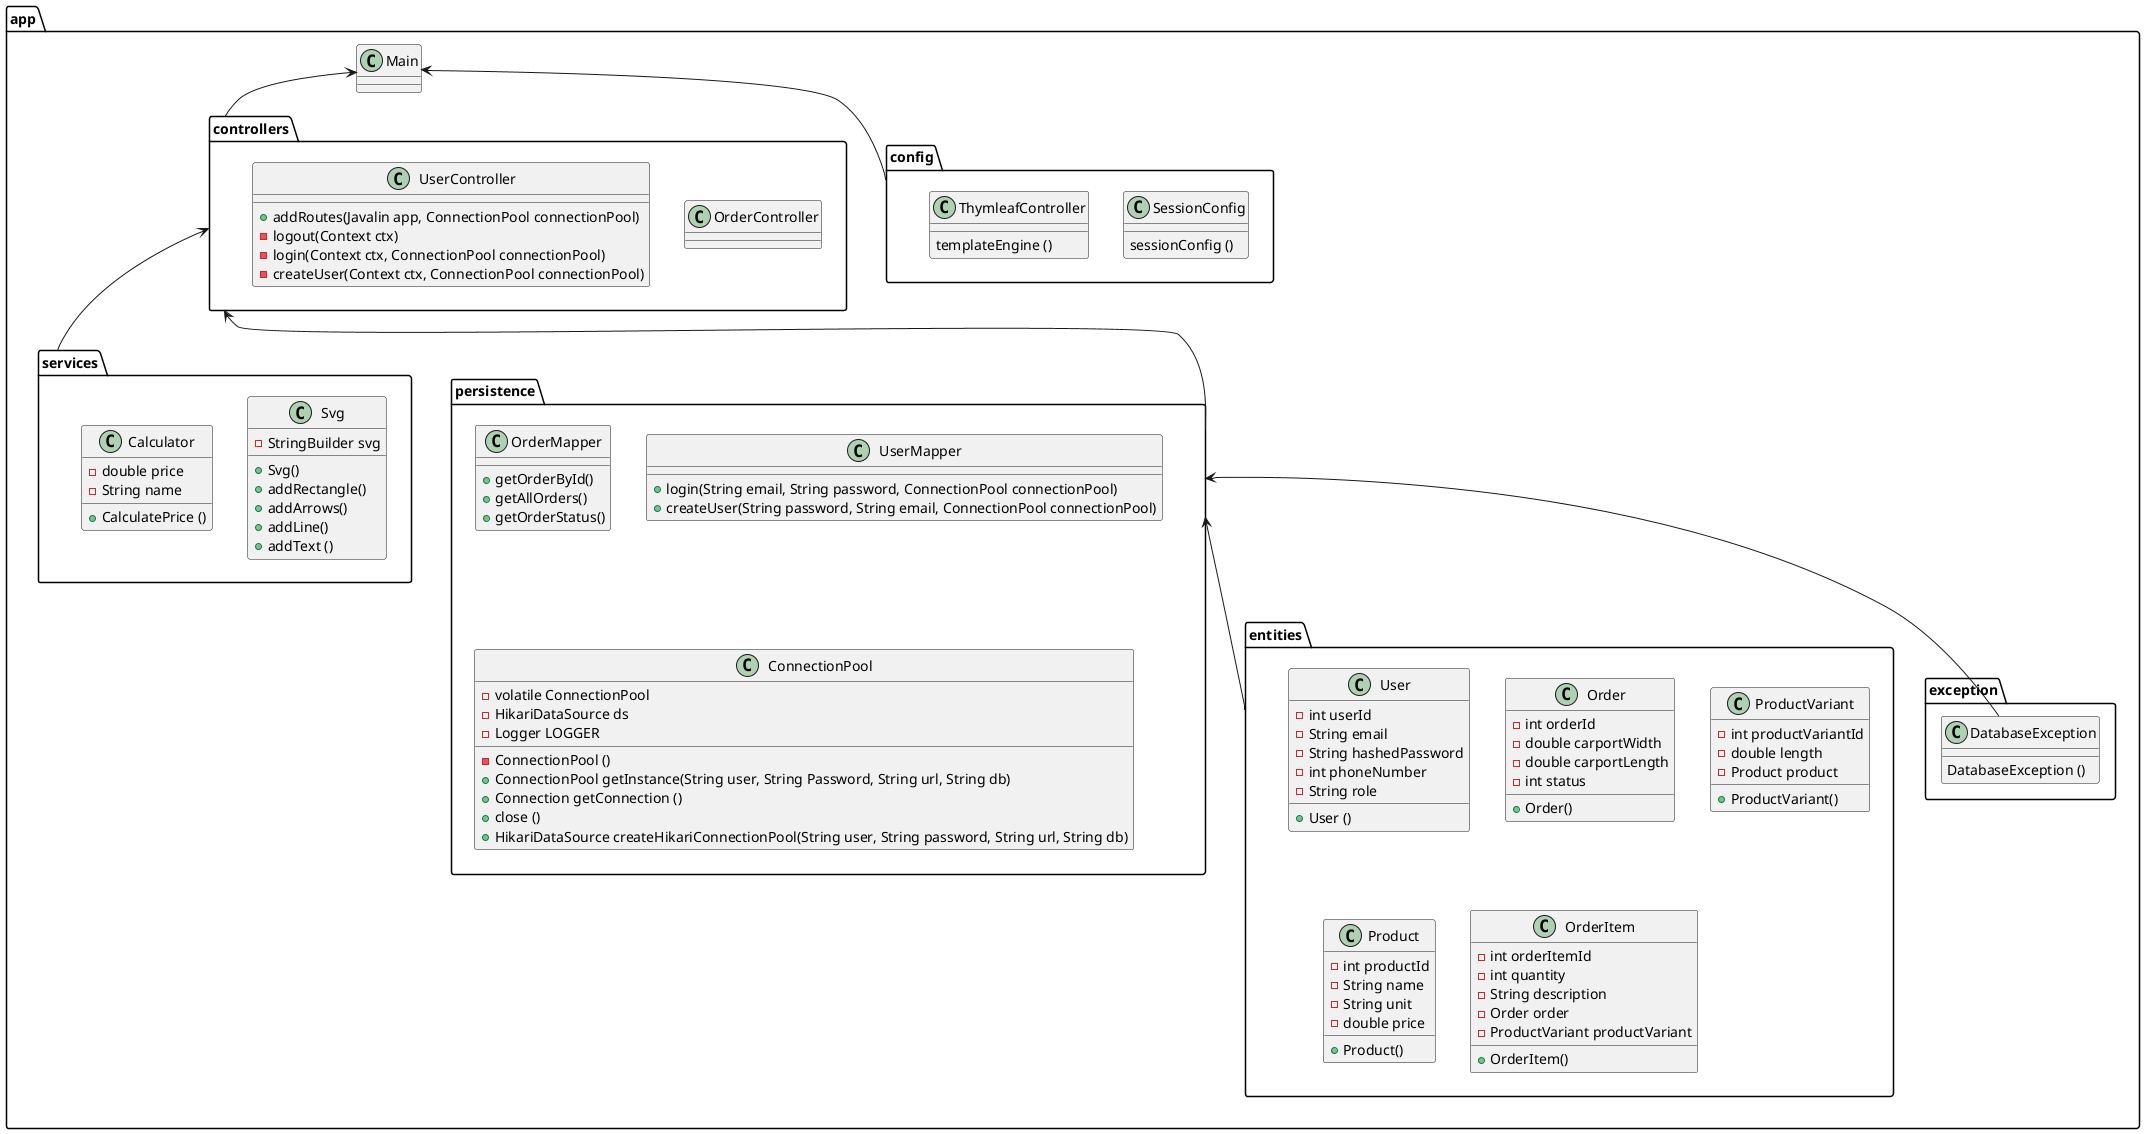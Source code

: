 @startuml
'https://plantuml.com/class-diagram
'Klasse diagram'
package app {
class Main {}

package controllers {
class OrderController {

}
class UserController{
+ addRoutes(Javalin app, ConnectionPool connectionPool)
- logout(Context ctx)
- login(Context ctx, ConnectionPool connectionPool)
- createUser(Context ctx, ConnectionPool connectionPool)
    }
}

package services{
class Svg{
- StringBuilder svg
+ Svg()
+ addRectangle()
+ addArrows()
+ addLine()
+ addText ()
    }

class Calculator {
- double price
- String name
+ CalculatePrice ()
    }
}

package persistence{
class OrderMapper {
+ getOrderById()
+ getAllOrders()
+ getOrderStatus()

    }
class UserMapper {
+ login(String email, String password, ConnectionPool connectionPool)
+ createUser(String password, String email, ConnectionPool connectionPool)

}

class ConnectionPool {
- volatile ConnectionPool
- HikariDataSource ds
- Logger LOGGER
- ConnectionPool ()
+ ConnectionPool getInstance(String user, String Password, String url, String db)
+ Connection getConnection ()
+ close ()
+ HikariDataSource createHikariConnectionPool(String user, String password, String url, String db)
    }
}

package entities {
class User {
- int userId
- String email
- String hashedPassword
- int phoneNumber
- String role
+ User ()
    }
class Order {
- int orderId
- double carportWidth
- double carportLength
- int status
+ Order()
    }
class ProductVariant {
- int productVariantId
- double length
- Product product
+ ProductVariant()
    }
class Product {
- int productId
- String name
- String unit
- double price
+ Product()
    }
class OrderItem {
- int orderItemId
- int quantity
- String description
- Order order
- ProductVariant productVariant
+ OrderItem()
    }
}


package config {
class SessionConfig {
sessionConfig ()
    }
class ThymleafController {
templateEngine ()
    }
}

package exception{
class DatabaseException {
DatabaseException ()
    }
}
}

'Pile'

persistence <-- DatabaseException
Main <-- config
Main <-- controllers
controllers <-- persistence
persistence <-- entities
controllers <-- services

@enduml